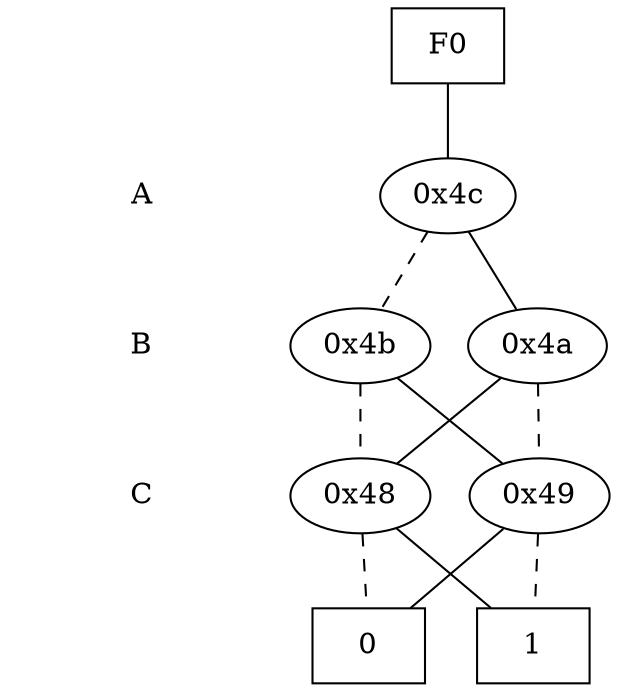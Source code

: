 digraph "DD" {
size = "7.5,10"
center = true;
edge [dir = none];
{ node [shape = plaintext];
  edge [style = invis];
  "CONST NODES" [style = invis];
" A " -> " B " -> " C " -> "CONST NODES"; 
}
{ rank = same; node [shape = box]; edge [style = invis];
"F0"; }
{ rank = same; " A ";
"0x4c";
}
{ rank = same; " B ";
"0x4b";
"0x4a";
}
{ rank = same; " C ";
"0x48";
"0x49";
}
{ rank = same; "CONST NODES";
{ node [shape = box]; "0x3d";
"0x3c";
}
}
"F0" -> "0x4c" [style = solid];
"0x4c" -> "0x4a";
"0x4c" -> "0x4b" [style = dashed];
"0x4b" -> "0x49";
"0x4b" -> "0x48" [style = dashed];
"0x4a" -> "0x48";
"0x4a" -> "0x49" [style = dashed];
"0x48" -> "0x3c";
"0x48" -> "0x3d" [style = dashed];
"0x49" -> "0x3d";
"0x49" -> "0x3c" [style = dashed];
"0x3d" [label = "0"];
"0x3c" [label = "1"];
}
